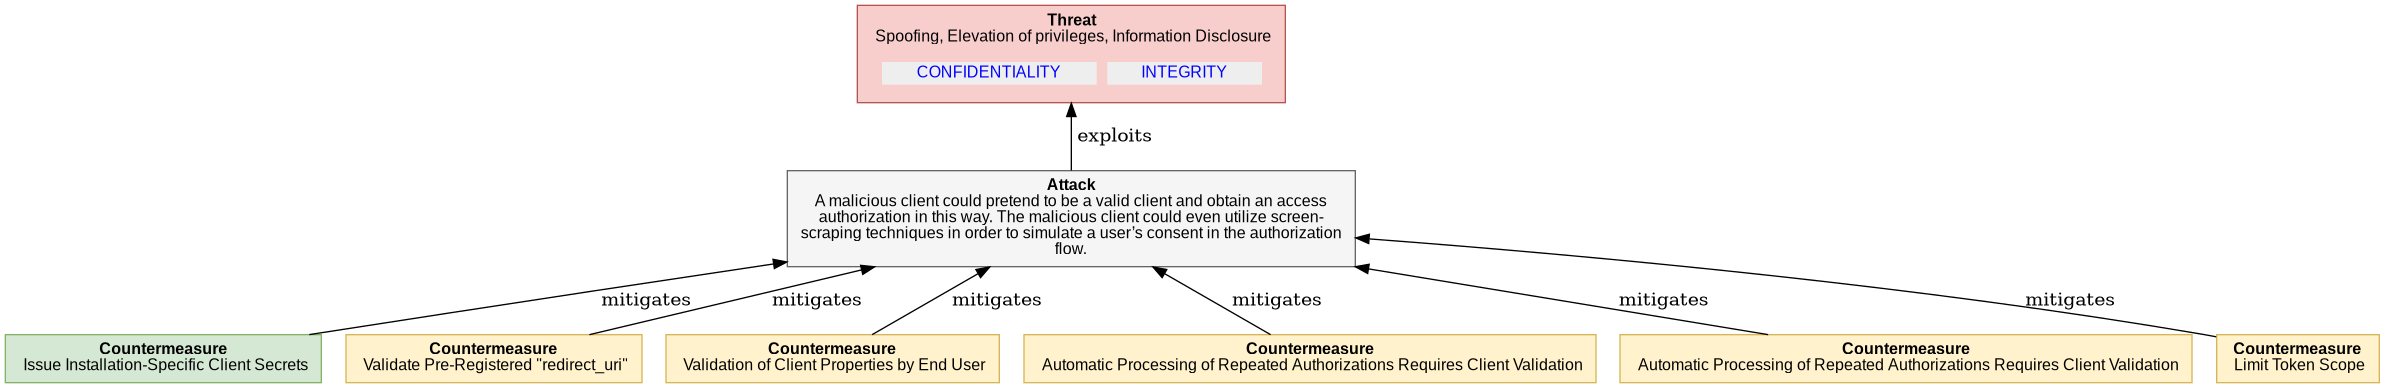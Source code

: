  

@startuml
digraph G {
rankdir="BT";
  node [shape=plaintext, fontname="Arial" fontsize="12"];
    "4_4_1_4_CLIENT_SPOOFING1" [ fillcolor="#F8CECC", style=filled, shape=polygon, color="#B85450"
    label= 
    <<table border="0" cellborder="0" cellspacing="0">
     <tr><td align="center"><b>Threat</b><br/> 

Spoofing, Elevation of privileges, Information Disclosure
</td></tr>
     <tr><td><table border="0" cellborder="0" cellspacing="8"><tr>
                ret += secObj.linkedImpactMDText()
     <td align="center" href="#OAuth2.CONFIDENTIALITY" bgcolor="#EEEEEE"><font color="blue">CONFIDENTIALITY</font></td>
                ret += secObj.linkedImpactMDText()
     <td align="center" href="#OAuth2.INTEGRITY" bgcolor="#EEEEEE"><font color="blue">INTEGRITY</font></td>
     </tr></table></td></tr>   
   </table>>
   ];
    
"4_4_1_4_CLIENT_SPOOFING1_attack" [ fillcolor="#f5f5f5", style=filled, shape=polygon, color="#666666", label =     
    <<table border="0" cellborder="0" cellspacing="0">
     <tr><td align="center"><b>Attack</b><br/>

A malicious client could pretend to be a valid client and obtain an access<br/>authorization in this way. The malicious client could even utilize screen-<br/>scraping techniques in order to simulate a user’s consent in the authorization<br/>flow.
</td></tr>
   </table>>
    ]

"4_4_1_4_CLIENT_SPOOFING1_attack" -> "4_4_1_4_CLIENT_SPOOFING1"  [label = " exploits"]

    "4_4_1_4_CLIENT_SPOOFING1_countermeasure0" [ 
       fillcolor="#D5E8D4", style=filled, shape=polygon, color="#82B366", label =     
    <<table border="0" cellborder="0" cellspacing="0">
     <tr><td align="left"><b>Countermeasure</b><br/> 

Issue Installation-Specific Client Secrets
</td></tr>
   </table>>
   ]

     "4_4_1_4_CLIENT_SPOOFING1_countermeasure0" -> "4_4_1_4_CLIENT_SPOOFING1_attack" [label = " mitigates"]

    "4_4_1_4_CLIENT_SPOOFING1_countermeasure1" [ 
       fillcolor="#FFF2CC", style=filled, shape=polygon, color="#D6B656", label =     
    <<table border="0" cellborder="0" cellspacing="0">
     <tr><td align="left"><b>Countermeasure</b><br/> 

Validate Pre-Registered &quot;redirect_uri&quot;
</td></tr>
   </table>>
   ]

     "4_4_1_4_CLIENT_SPOOFING1_countermeasure1" -> "4_4_1_4_CLIENT_SPOOFING1_attack" [label = " mitigates"]

    "4_4_1_4_CLIENT_SPOOFING1_countermeasure2" [ 
       fillcolor="#FFF2CC", style=filled, shape=polygon, color="#D6B656", label =     
    <<table border="0" cellborder="0" cellspacing="0">
     <tr><td align="left"><b>Countermeasure</b><br/> 

Validation of Client Properties by End User
</td></tr>
   </table>>
   ]

     "4_4_1_4_CLIENT_SPOOFING1_countermeasure2" -> "4_4_1_4_CLIENT_SPOOFING1_attack" [label = " mitigates"]

    "4_4_1_4_CLIENT_SPOOFING1_countermeasure3" [ 
       fillcolor="#FFF2CC", style=filled, shape=polygon, color="#D6B656", label =     
    <<table border="0" cellborder="0" cellspacing="0">
     <tr><td align="left"><b>Countermeasure</b><br/> 

Automatic Processing of Repeated Authorizations Requires Client Validation
</td></tr>
   </table>>
   ]

     "4_4_1_4_CLIENT_SPOOFING1_countermeasure3" -> "4_4_1_4_CLIENT_SPOOFING1_attack" [label = " mitigates"]

    "4_4_1_4_CLIENT_SPOOFING1_countermeasure4" [ 
       fillcolor="#FFF2CC", style=filled, shape=polygon, color="#D6B656", label =     
    <<table border="0" cellborder="0" cellspacing="0">
     <tr><td align="left"><b>Countermeasure</b><br/> 

Automatic Processing of Repeated Authorizations Requires Client Validation
</td></tr>
   </table>>
   ]

     "4_4_1_4_CLIENT_SPOOFING1_countermeasure4" -> "4_4_1_4_CLIENT_SPOOFING1_attack" [label = " mitigates"]

    "4_4_1_4_CLIENT_SPOOFING1_countermeasure5" [ 
       fillcolor="#FFF2CC", style=filled, shape=polygon, color="#D6B656", label =     
    <<table border="0" cellborder="0" cellspacing="0">
     <tr><td align="left"><b>Countermeasure</b><br/> 

Limit Token Scope
</td></tr>
   </table>>
   ]

     "4_4_1_4_CLIENT_SPOOFING1_countermeasure5" -> "4_4_1_4_CLIENT_SPOOFING1_attack" [label = " mitigates"]

}
@enduml

